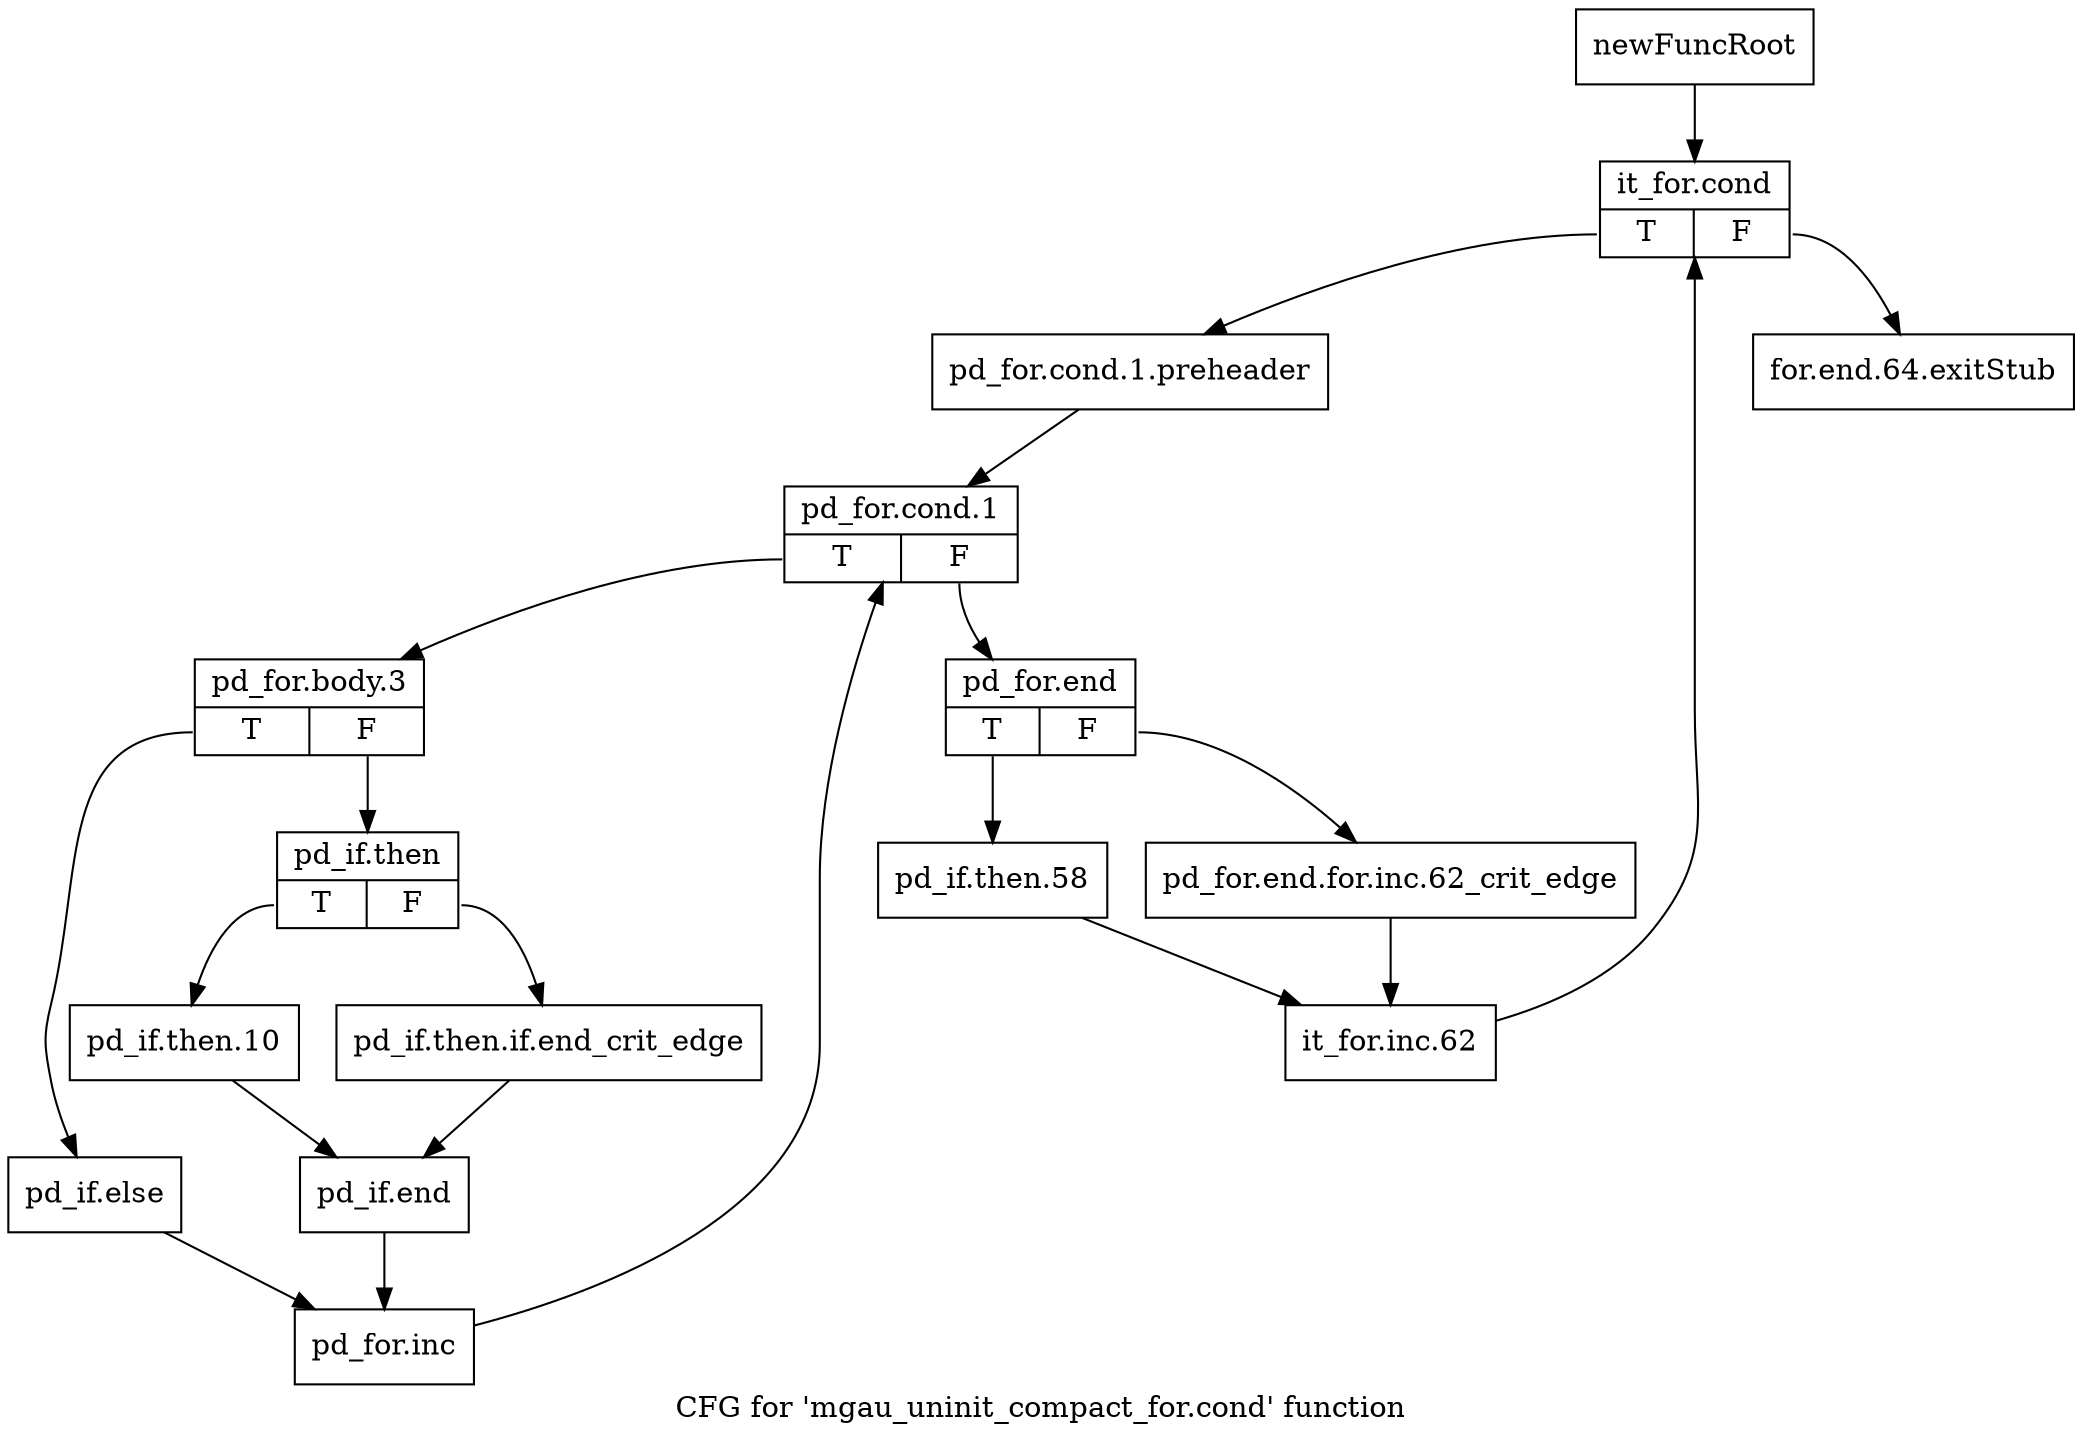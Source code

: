 digraph "CFG for 'mgau_uninit_compact_for.cond' function" {
	label="CFG for 'mgau_uninit_compact_for.cond' function";

	Node0x116cea0 [shape=record,label="{newFuncRoot}"];
	Node0x116cea0 -> Node0x1177c70;
	Node0x1177c20 [shape=record,label="{for.end.64.exitStub}"];
	Node0x1177c70 [shape=record,label="{it_for.cond|{<s0>T|<s1>F}}"];
	Node0x1177c70:s0 -> Node0x1177cc0;
	Node0x1177c70:s1 -> Node0x1177c20;
	Node0x1177cc0 [shape=record,label="{pd_for.cond.1.preheader}"];
	Node0x1177cc0 -> Node0x1177d10;
	Node0x1177d10 [shape=record,label="{pd_for.cond.1|{<s0>T|<s1>F}}"];
	Node0x1177d10:s0 -> Node0x1177ea0;
	Node0x1177d10:s1 -> Node0x1177d60;
	Node0x1177d60 [shape=record,label="{pd_for.end|{<s0>T|<s1>F}}"];
	Node0x1177d60:s0 -> Node0x1177e00;
	Node0x1177d60:s1 -> Node0x1177db0;
	Node0x1177db0 [shape=record,label="{pd_for.end.for.inc.62_crit_edge}"];
	Node0x1177db0 -> Node0x1177e50;
	Node0x1177e00 [shape=record,label="{pd_if.then.58}"];
	Node0x1177e00 -> Node0x1177e50;
	Node0x1177e50 [shape=record,label="{it_for.inc.62}"];
	Node0x1177e50 -> Node0x1177c70;
	Node0x1177ea0 [shape=record,label="{pd_for.body.3|{<s0>T|<s1>F}}"];
	Node0x1177ea0:s0 -> Node0x1178030;
	Node0x1177ea0:s1 -> Node0x1177ef0;
	Node0x1177ef0 [shape=record,label="{pd_if.then|{<s0>T|<s1>F}}"];
	Node0x1177ef0:s0 -> Node0x1177f90;
	Node0x1177ef0:s1 -> Node0x1177f40;
	Node0x1177f40 [shape=record,label="{pd_if.then.if.end_crit_edge}"];
	Node0x1177f40 -> Node0x1177fe0;
	Node0x1177f90 [shape=record,label="{pd_if.then.10}"];
	Node0x1177f90 -> Node0x1177fe0;
	Node0x1177fe0 [shape=record,label="{pd_if.end}"];
	Node0x1177fe0 -> Node0x1178080;
	Node0x1178030 [shape=record,label="{pd_if.else}"];
	Node0x1178030 -> Node0x1178080;
	Node0x1178080 [shape=record,label="{pd_for.inc}"];
	Node0x1178080 -> Node0x1177d10;
}
